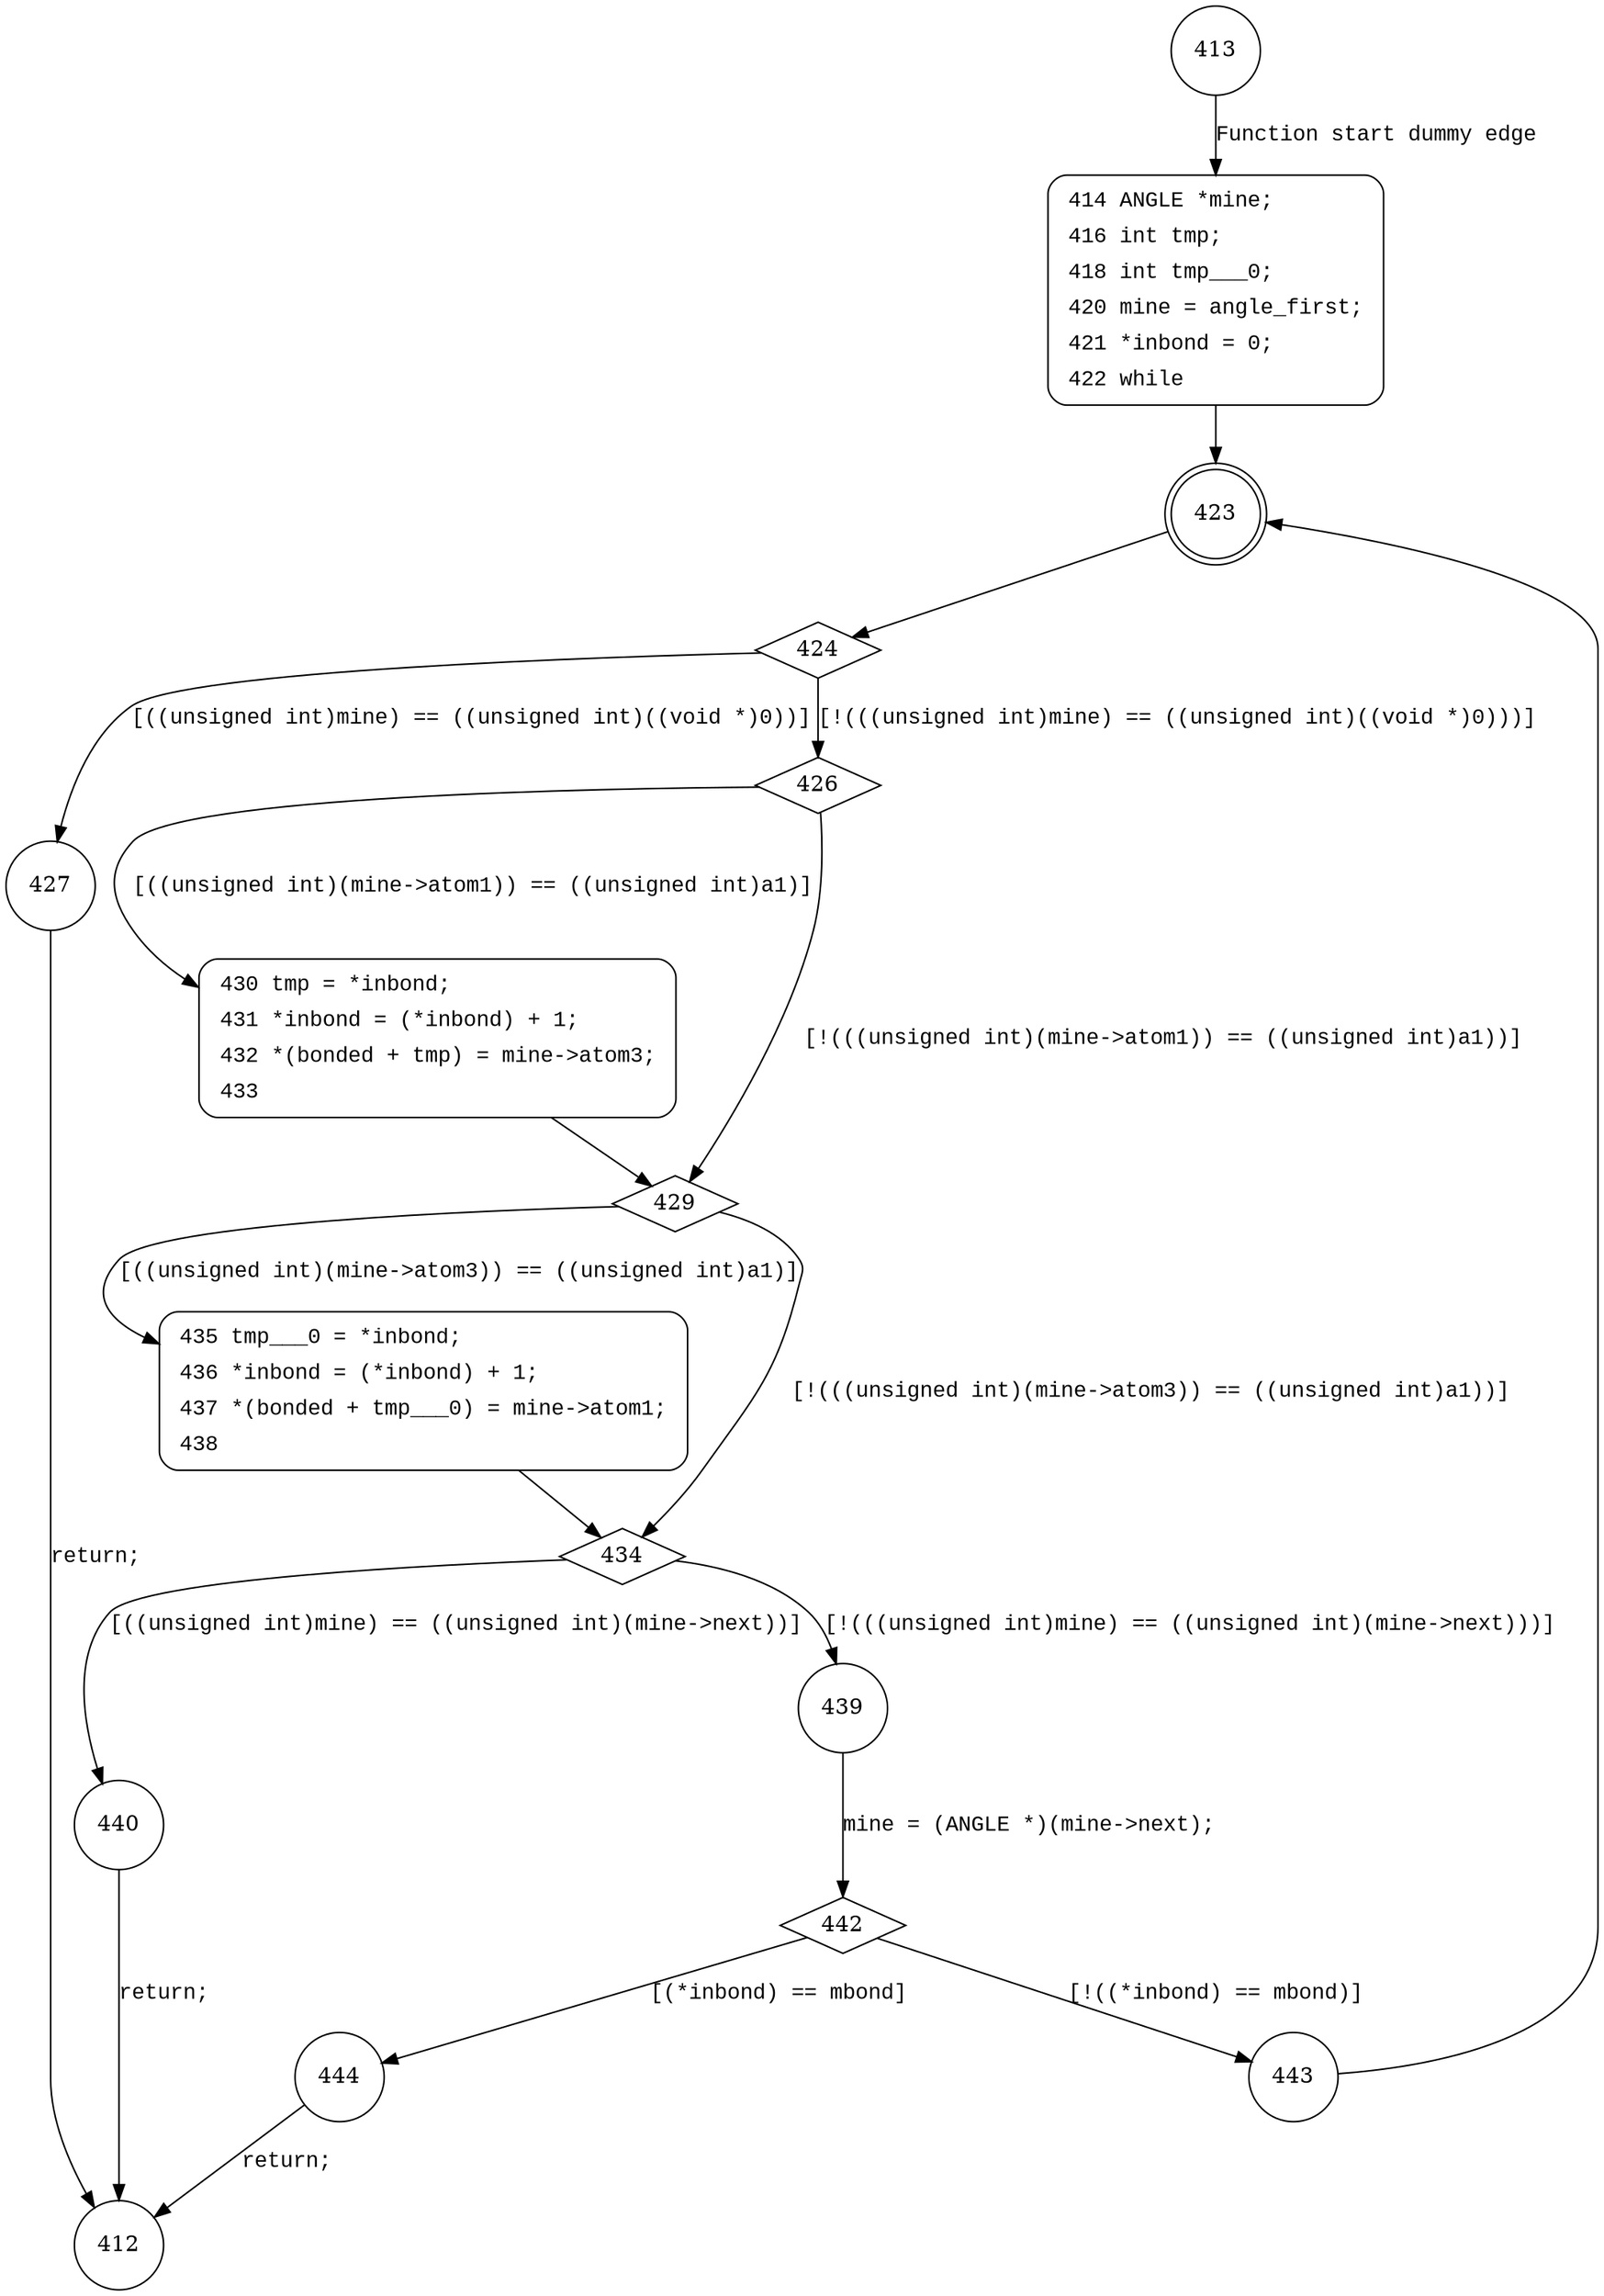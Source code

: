 digraph get_angle {
413 [shape="circle"]
414 [shape="circle"]
423 [shape="doublecircle"]
424 [shape="diamond"]
426 [shape="diamond"]
427 [shape="circle"]
429 [shape="diamond"]
430 [shape="circle"]
434 [shape="diamond"]
435 [shape="circle"]
439 [shape="circle"]
440 [shape="circle"]
442 [shape="diamond"]
443 [shape="circle"]
444 [shape="circle"]
412 [shape="circle"]
414 [style="filled,bold" penwidth="1" fillcolor="white" fontname="Courier New" shape="Mrecord" label=<<table border="0" cellborder="0" cellpadding="3" bgcolor="white"><tr><td align="right">414</td><td align="left">ANGLE *mine;</td></tr><tr><td align="right">416</td><td align="left">int tmp;</td></tr><tr><td align="right">418</td><td align="left">int tmp___0;</td></tr><tr><td align="right">420</td><td align="left">mine = angle_first;</td></tr><tr><td align="right">421</td><td align="left">*inbond = 0;</td></tr><tr><td align="right">422</td><td align="left">while</td></tr></table>>]
414 -> 423[label=""]
430 [style="filled,bold" penwidth="1" fillcolor="white" fontname="Courier New" shape="Mrecord" label=<<table border="0" cellborder="0" cellpadding="3" bgcolor="white"><tr><td align="right">430</td><td align="left">tmp = *inbond;</td></tr><tr><td align="right">431</td><td align="left">*inbond = (*inbond) + 1;</td></tr><tr><td align="right">432</td><td align="left">*(bonded + tmp) = mine-&gt;atom3;</td></tr><tr><td align="right">433</td><td align="left"></td></tr></table>>]
430 -> 429[label=""]
435 [style="filled,bold" penwidth="1" fillcolor="white" fontname="Courier New" shape="Mrecord" label=<<table border="0" cellborder="0" cellpadding="3" bgcolor="white"><tr><td align="right">435</td><td align="left">tmp___0 = *inbond;</td></tr><tr><td align="right">436</td><td align="left">*inbond = (*inbond) + 1;</td></tr><tr><td align="right">437</td><td align="left">*(bonded + tmp___0) = mine-&gt;atom1;</td></tr><tr><td align="right">438</td><td align="left"></td></tr></table>>]
435 -> 434[label=""]
413 -> 414 [label="Function start dummy edge" fontname="Courier New"]
423 -> 424 [label="" fontname="Courier New"]
424 -> 426 [label="[!(((unsigned int)mine) == ((unsigned int)((void *)0)))]" fontname="Courier New"]
424 -> 427 [label="[((unsigned int)mine) == ((unsigned int)((void *)0))]" fontname="Courier New"]
426 -> 429 [label="[!(((unsigned int)(mine->atom1)) == ((unsigned int)a1))]" fontname="Courier New"]
426 -> 430 [label="[((unsigned int)(mine->atom1)) == ((unsigned int)a1)]" fontname="Courier New"]
429 -> 434 [label="[!(((unsigned int)(mine->atom3)) == ((unsigned int)a1))]" fontname="Courier New"]
429 -> 435 [label="[((unsigned int)(mine->atom3)) == ((unsigned int)a1)]" fontname="Courier New"]
434 -> 439 [label="[!(((unsigned int)mine) == ((unsigned int)(mine->next)))]" fontname="Courier New"]
434 -> 440 [label="[((unsigned int)mine) == ((unsigned int)(mine->next))]" fontname="Courier New"]
439 -> 442 [label="mine = (ANGLE *)(mine->next);" fontname="Courier New"]
442 -> 443 [label="[!((*inbond) == mbond)]" fontname="Courier New"]
442 -> 444 [label="[(*inbond) == mbond]" fontname="Courier New"]
443 -> 423 [label="" fontname="Courier New"]
427 -> 412 [label="return;" fontname="Courier New"]
440 -> 412 [label="return;" fontname="Courier New"]
444 -> 412 [label="return;" fontname="Courier New"]
}